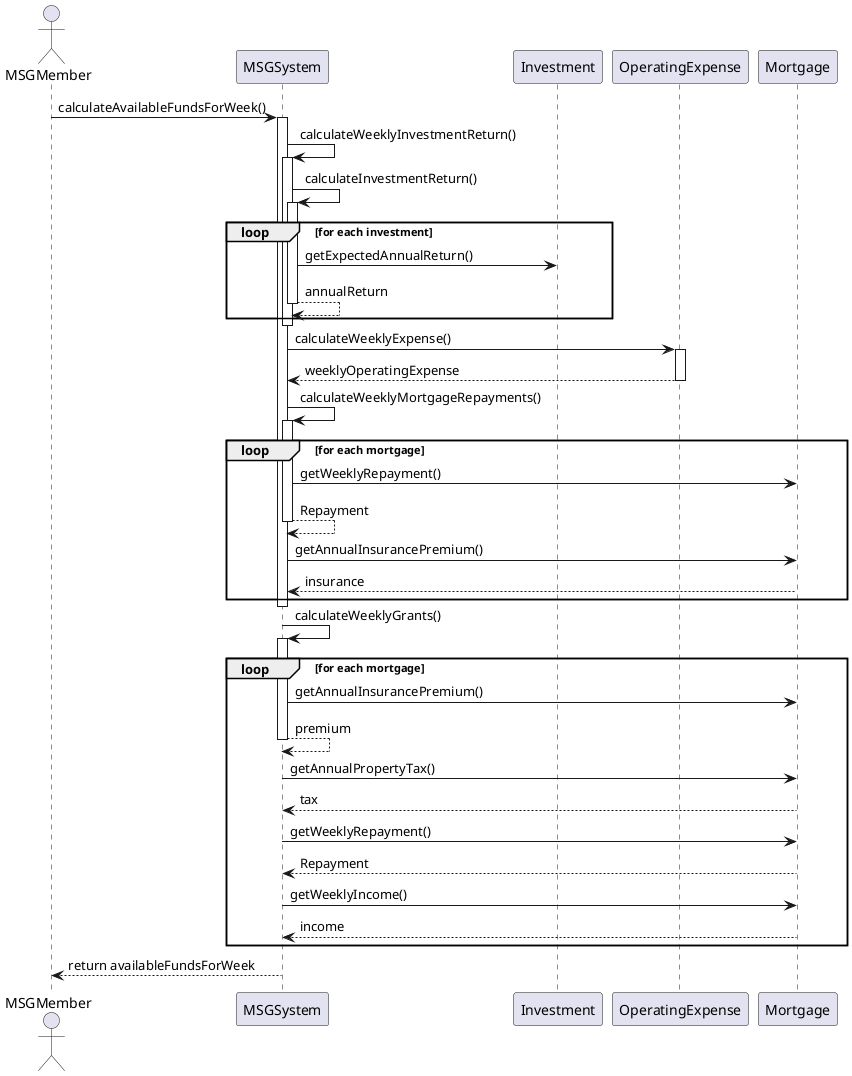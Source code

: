 @startuml
actor MSGMember
participant "MSGSystem" as msg
participant "Investment" as inv
participant "OperatingExpense" as op
participant "Mortgage" as mort

MSGMember -> msg : calculateAvailableFundsForWeek()
activate msg

msg -> msg : calculateWeeklyInvestmentReturn()
activate msg
    msg -> msg : calculateInvestmentReturn()
    activate msg
        loop for each investment
            msg -> inv : getExpectedAnnualReturn()
            return annualReturn
        end
    deactivate msg

msg -> op : calculateWeeklyExpense()
activate op
return weeklyOperatingExpense
deactivate op

msg -> msg : calculateWeeklyMortgageRepayments()
activate msg
    loop for each mortgage
        msg -> mort : getWeeklyRepayment()
        return Repayment
        msg -> mort : getAnnualInsurancePremium()
        return insurance
    end
deactivate msg

msg -> msg : calculateWeeklyGrants()
activate msg
    loop for each mortgage
        msg -> mort : getAnnualInsurancePremium()
        return premium
        msg -> mort : getAnnualPropertyTax()
        return tax
        msg -> mort : getWeeklyRepayment()
        return Repayment
        msg -> mort : getWeeklyIncome()
        return income
    end
deactivate msg

msg --> MSGMember : return availableFundsForWeek

@enduml